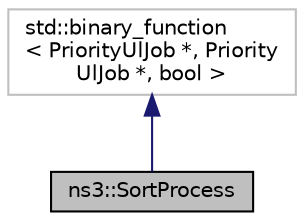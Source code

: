 digraph "ns3::SortProcess"
{
 // LATEX_PDF_SIZE
  edge [fontname="Helvetica",fontsize="10",labelfontname="Helvetica",labelfontsize="10"];
  node [fontname="Helvetica",fontsize="10",shape=record];
  Node1 [label="ns3::SortProcess",height=0.2,width=0.4,color="black", fillcolor="grey75", style="filled", fontcolor="black",tooltip="SortProcess structure."];
  Node2 -> Node1 [dir="back",color="midnightblue",fontsize="10",style="solid",fontname="Helvetica"];
  Node2 [label="std::binary_function\l\< PriorityUlJob *, Priority\lUlJob *, bool \>",height=0.2,width=0.4,color="grey75", fillcolor="white", style="filled",tooltip=" "];
}
